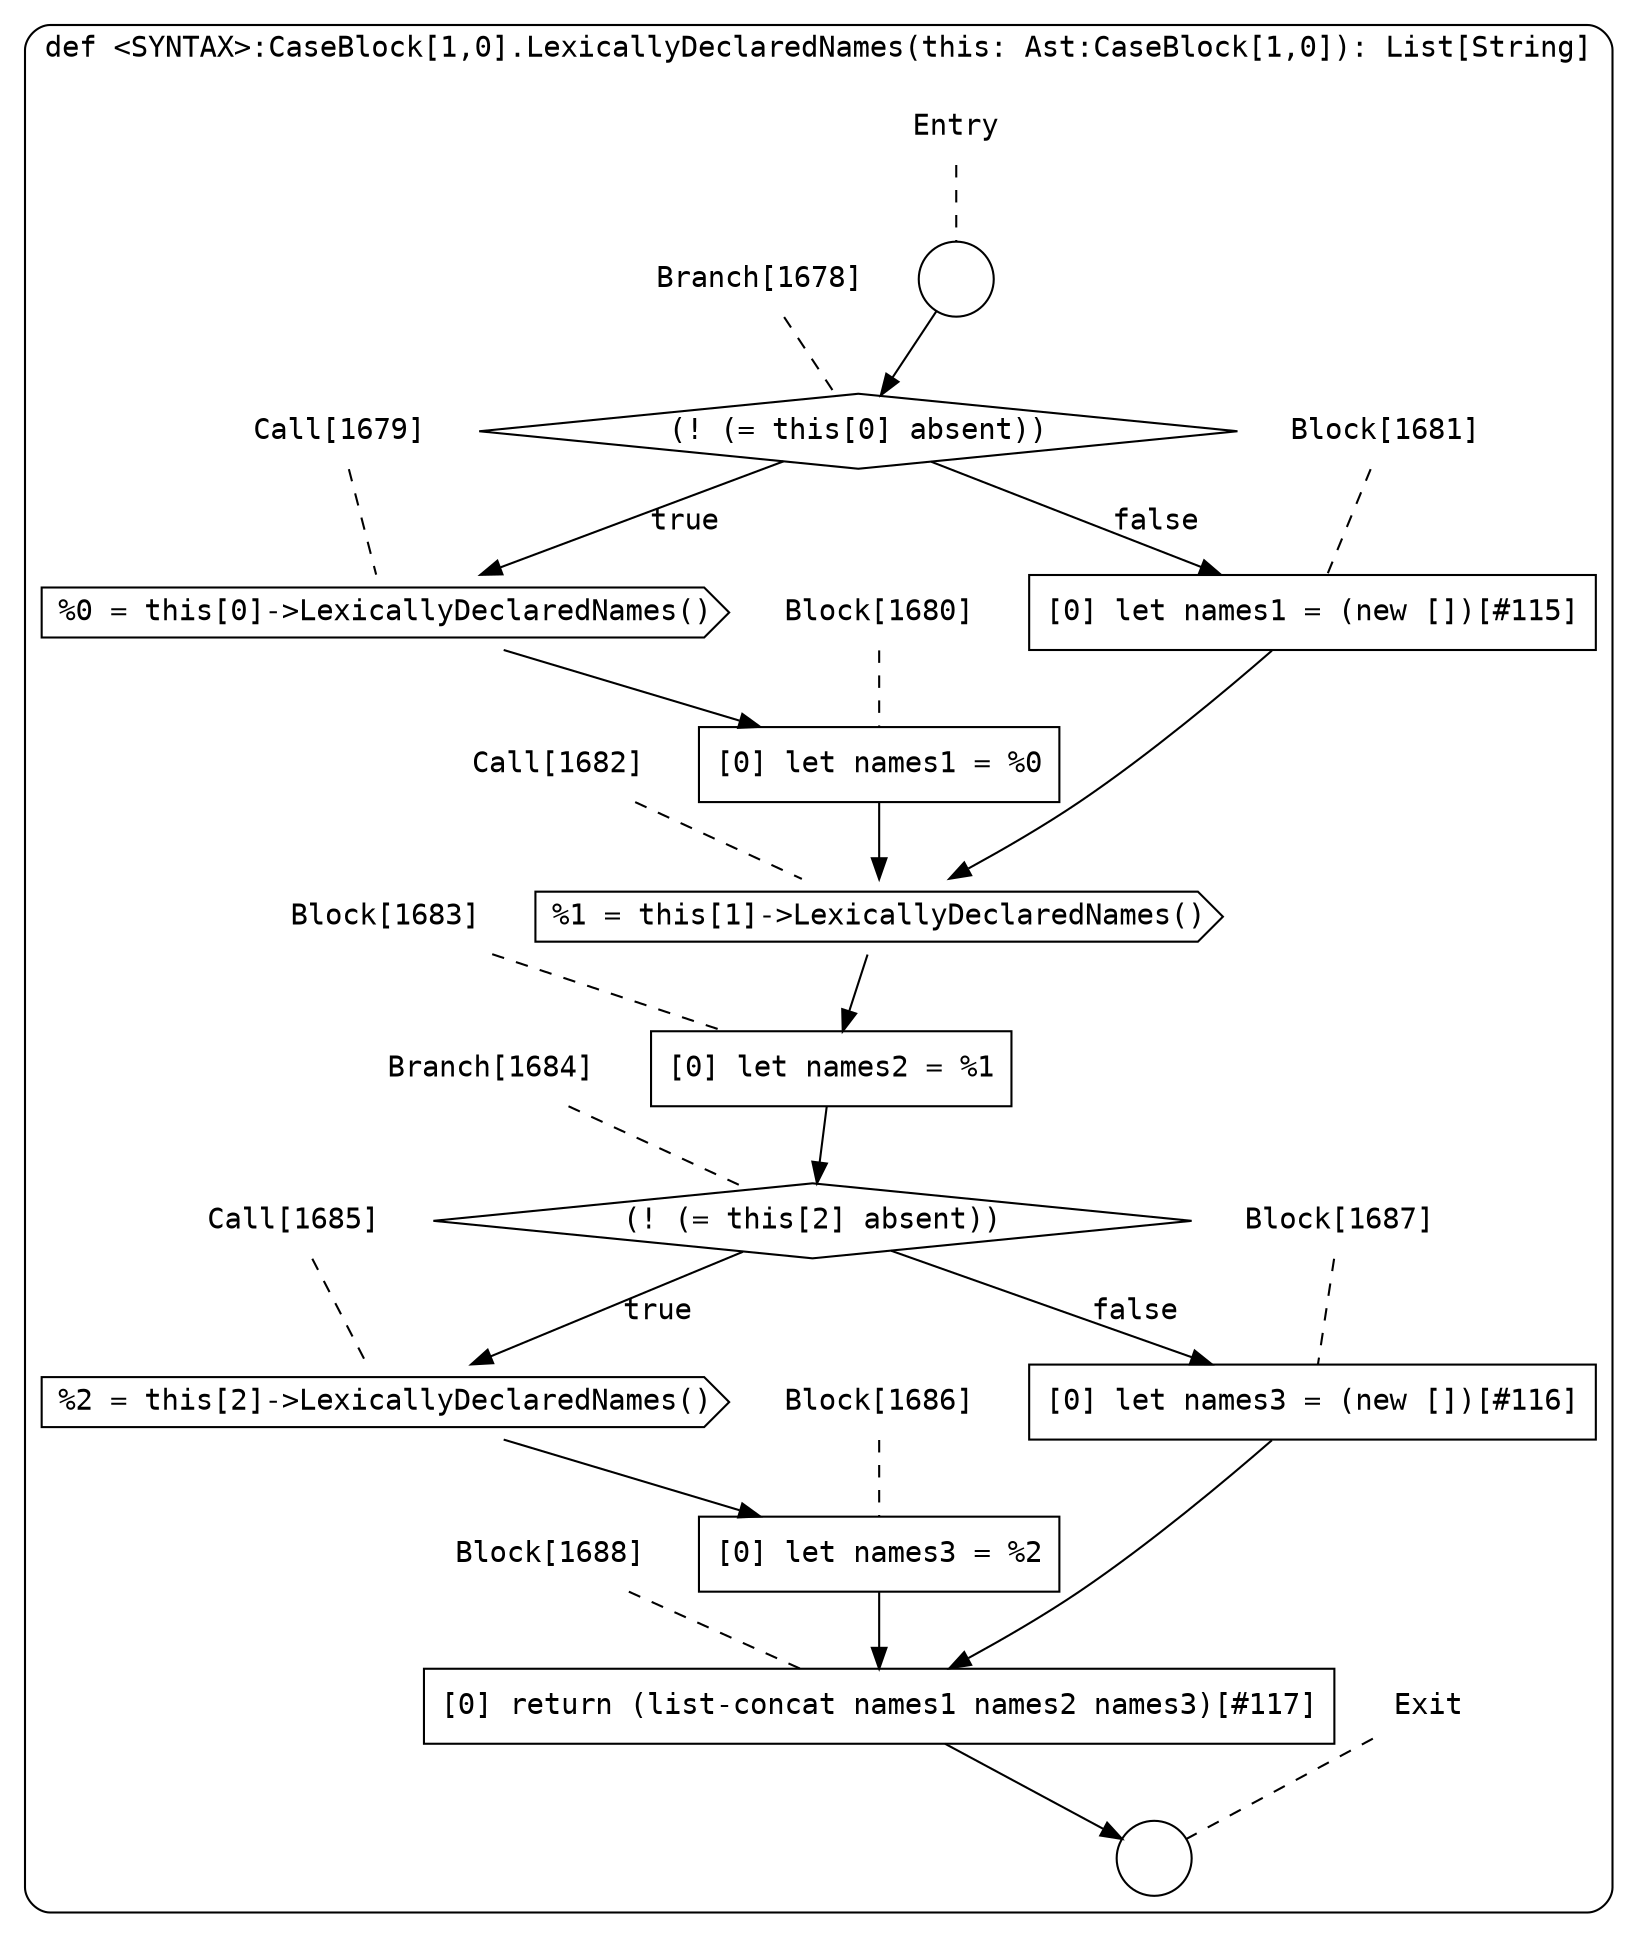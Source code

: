digraph {
  graph [fontname = "Consolas"]
  node [fontname = "Consolas"]
  edge [fontname = "Consolas"]
  subgraph cluster261 {
    label = "def <SYNTAX>:CaseBlock[1,0].LexicallyDeclaredNames(this: Ast:CaseBlock[1,0]): List[String]"
    style = rounded
    cluster261_entry_name [shape=none, label=<<font color="black">Entry</font>>]
    cluster261_entry_name -> cluster261_entry [arrowhead=none, color="black", style=dashed]
    cluster261_entry [shape=circle label=" " color="black" fillcolor="white" style=filled]
    cluster261_entry -> node1678 [color="black"]
    cluster261_exit_name [shape=none, label=<<font color="black">Exit</font>>]
    cluster261_exit_name -> cluster261_exit [arrowhead=none, color="black", style=dashed]
    cluster261_exit [shape=circle label=" " color="black" fillcolor="white" style=filled]
    node1678_name [shape=none, label=<<font color="black">Branch[1678]</font>>]
    node1678_name -> node1678 [arrowhead=none, color="black", style=dashed]
    node1678 [shape=diamond, label=<<font color="black">(! (= this[0] absent))</font>> color="black" fillcolor="white", style=filled]
    node1678 -> node1679 [label=<<font color="black">true</font>> color="black"]
    node1678 -> node1681 [label=<<font color="black">false</font>> color="black"]
    node1679_name [shape=none, label=<<font color="black">Call[1679]</font>>]
    node1679_name -> node1679 [arrowhead=none, color="black", style=dashed]
    node1679 [shape=cds, label=<<font color="black">%0 = this[0]-&gt;LexicallyDeclaredNames()</font>> color="black" fillcolor="white", style=filled]
    node1679 -> node1680 [color="black"]
    node1681_name [shape=none, label=<<font color="black">Block[1681]</font>>]
    node1681_name -> node1681 [arrowhead=none, color="black", style=dashed]
    node1681 [shape=box, label=<<font color="black">[0] let names1 = (new [])[#115]<BR ALIGN="LEFT"/></font>> color="black" fillcolor="white", style=filled]
    node1681 -> node1682 [color="black"]
    node1680_name [shape=none, label=<<font color="black">Block[1680]</font>>]
    node1680_name -> node1680 [arrowhead=none, color="black", style=dashed]
    node1680 [shape=box, label=<<font color="black">[0] let names1 = %0<BR ALIGN="LEFT"/></font>> color="black" fillcolor="white", style=filled]
    node1680 -> node1682 [color="black"]
    node1682_name [shape=none, label=<<font color="black">Call[1682]</font>>]
    node1682_name -> node1682 [arrowhead=none, color="black", style=dashed]
    node1682 [shape=cds, label=<<font color="black">%1 = this[1]-&gt;LexicallyDeclaredNames()</font>> color="black" fillcolor="white", style=filled]
    node1682 -> node1683 [color="black"]
    node1683_name [shape=none, label=<<font color="black">Block[1683]</font>>]
    node1683_name -> node1683 [arrowhead=none, color="black", style=dashed]
    node1683 [shape=box, label=<<font color="black">[0] let names2 = %1<BR ALIGN="LEFT"/></font>> color="black" fillcolor="white", style=filled]
    node1683 -> node1684 [color="black"]
    node1684_name [shape=none, label=<<font color="black">Branch[1684]</font>>]
    node1684_name -> node1684 [arrowhead=none, color="black", style=dashed]
    node1684 [shape=diamond, label=<<font color="black">(! (= this[2] absent))</font>> color="black" fillcolor="white", style=filled]
    node1684 -> node1685 [label=<<font color="black">true</font>> color="black"]
    node1684 -> node1687 [label=<<font color="black">false</font>> color="black"]
    node1685_name [shape=none, label=<<font color="black">Call[1685]</font>>]
    node1685_name -> node1685 [arrowhead=none, color="black", style=dashed]
    node1685 [shape=cds, label=<<font color="black">%2 = this[2]-&gt;LexicallyDeclaredNames()</font>> color="black" fillcolor="white", style=filled]
    node1685 -> node1686 [color="black"]
    node1687_name [shape=none, label=<<font color="black">Block[1687]</font>>]
    node1687_name -> node1687 [arrowhead=none, color="black", style=dashed]
    node1687 [shape=box, label=<<font color="black">[0] let names3 = (new [])[#116]<BR ALIGN="LEFT"/></font>> color="black" fillcolor="white", style=filled]
    node1687 -> node1688 [color="black"]
    node1686_name [shape=none, label=<<font color="black">Block[1686]</font>>]
    node1686_name -> node1686 [arrowhead=none, color="black", style=dashed]
    node1686 [shape=box, label=<<font color="black">[0] let names3 = %2<BR ALIGN="LEFT"/></font>> color="black" fillcolor="white", style=filled]
    node1686 -> node1688 [color="black"]
    node1688_name [shape=none, label=<<font color="black">Block[1688]</font>>]
    node1688_name -> node1688 [arrowhead=none, color="black", style=dashed]
    node1688 [shape=box, label=<<font color="black">[0] return (list-concat names1 names2 names3)[#117]<BR ALIGN="LEFT"/></font>> color="black" fillcolor="white", style=filled]
    node1688 -> cluster261_exit [color="black"]
  }
}